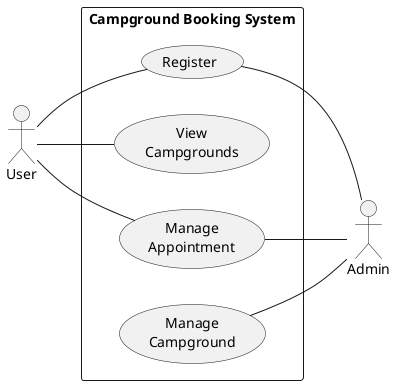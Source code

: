@startuml Campground Booking System Use Case Diagram
left to right direction
actor "User" as user
rectangle "Campground Booking System" as CampgroundSystem {
    usecase "Register" as register
    usecase "View\nCampgrounds" as viewCampgrounds
    usecase "Manage\nAppointment" as manageAppt
    usecase "Manage\nCampground" as manageCampground
}

user -- register
user -- viewCampgrounds
user -- manageAppt

actor "Admin" as admin
register -- admin
manageCampground -- admin
manageAppt -- admin

@enduml